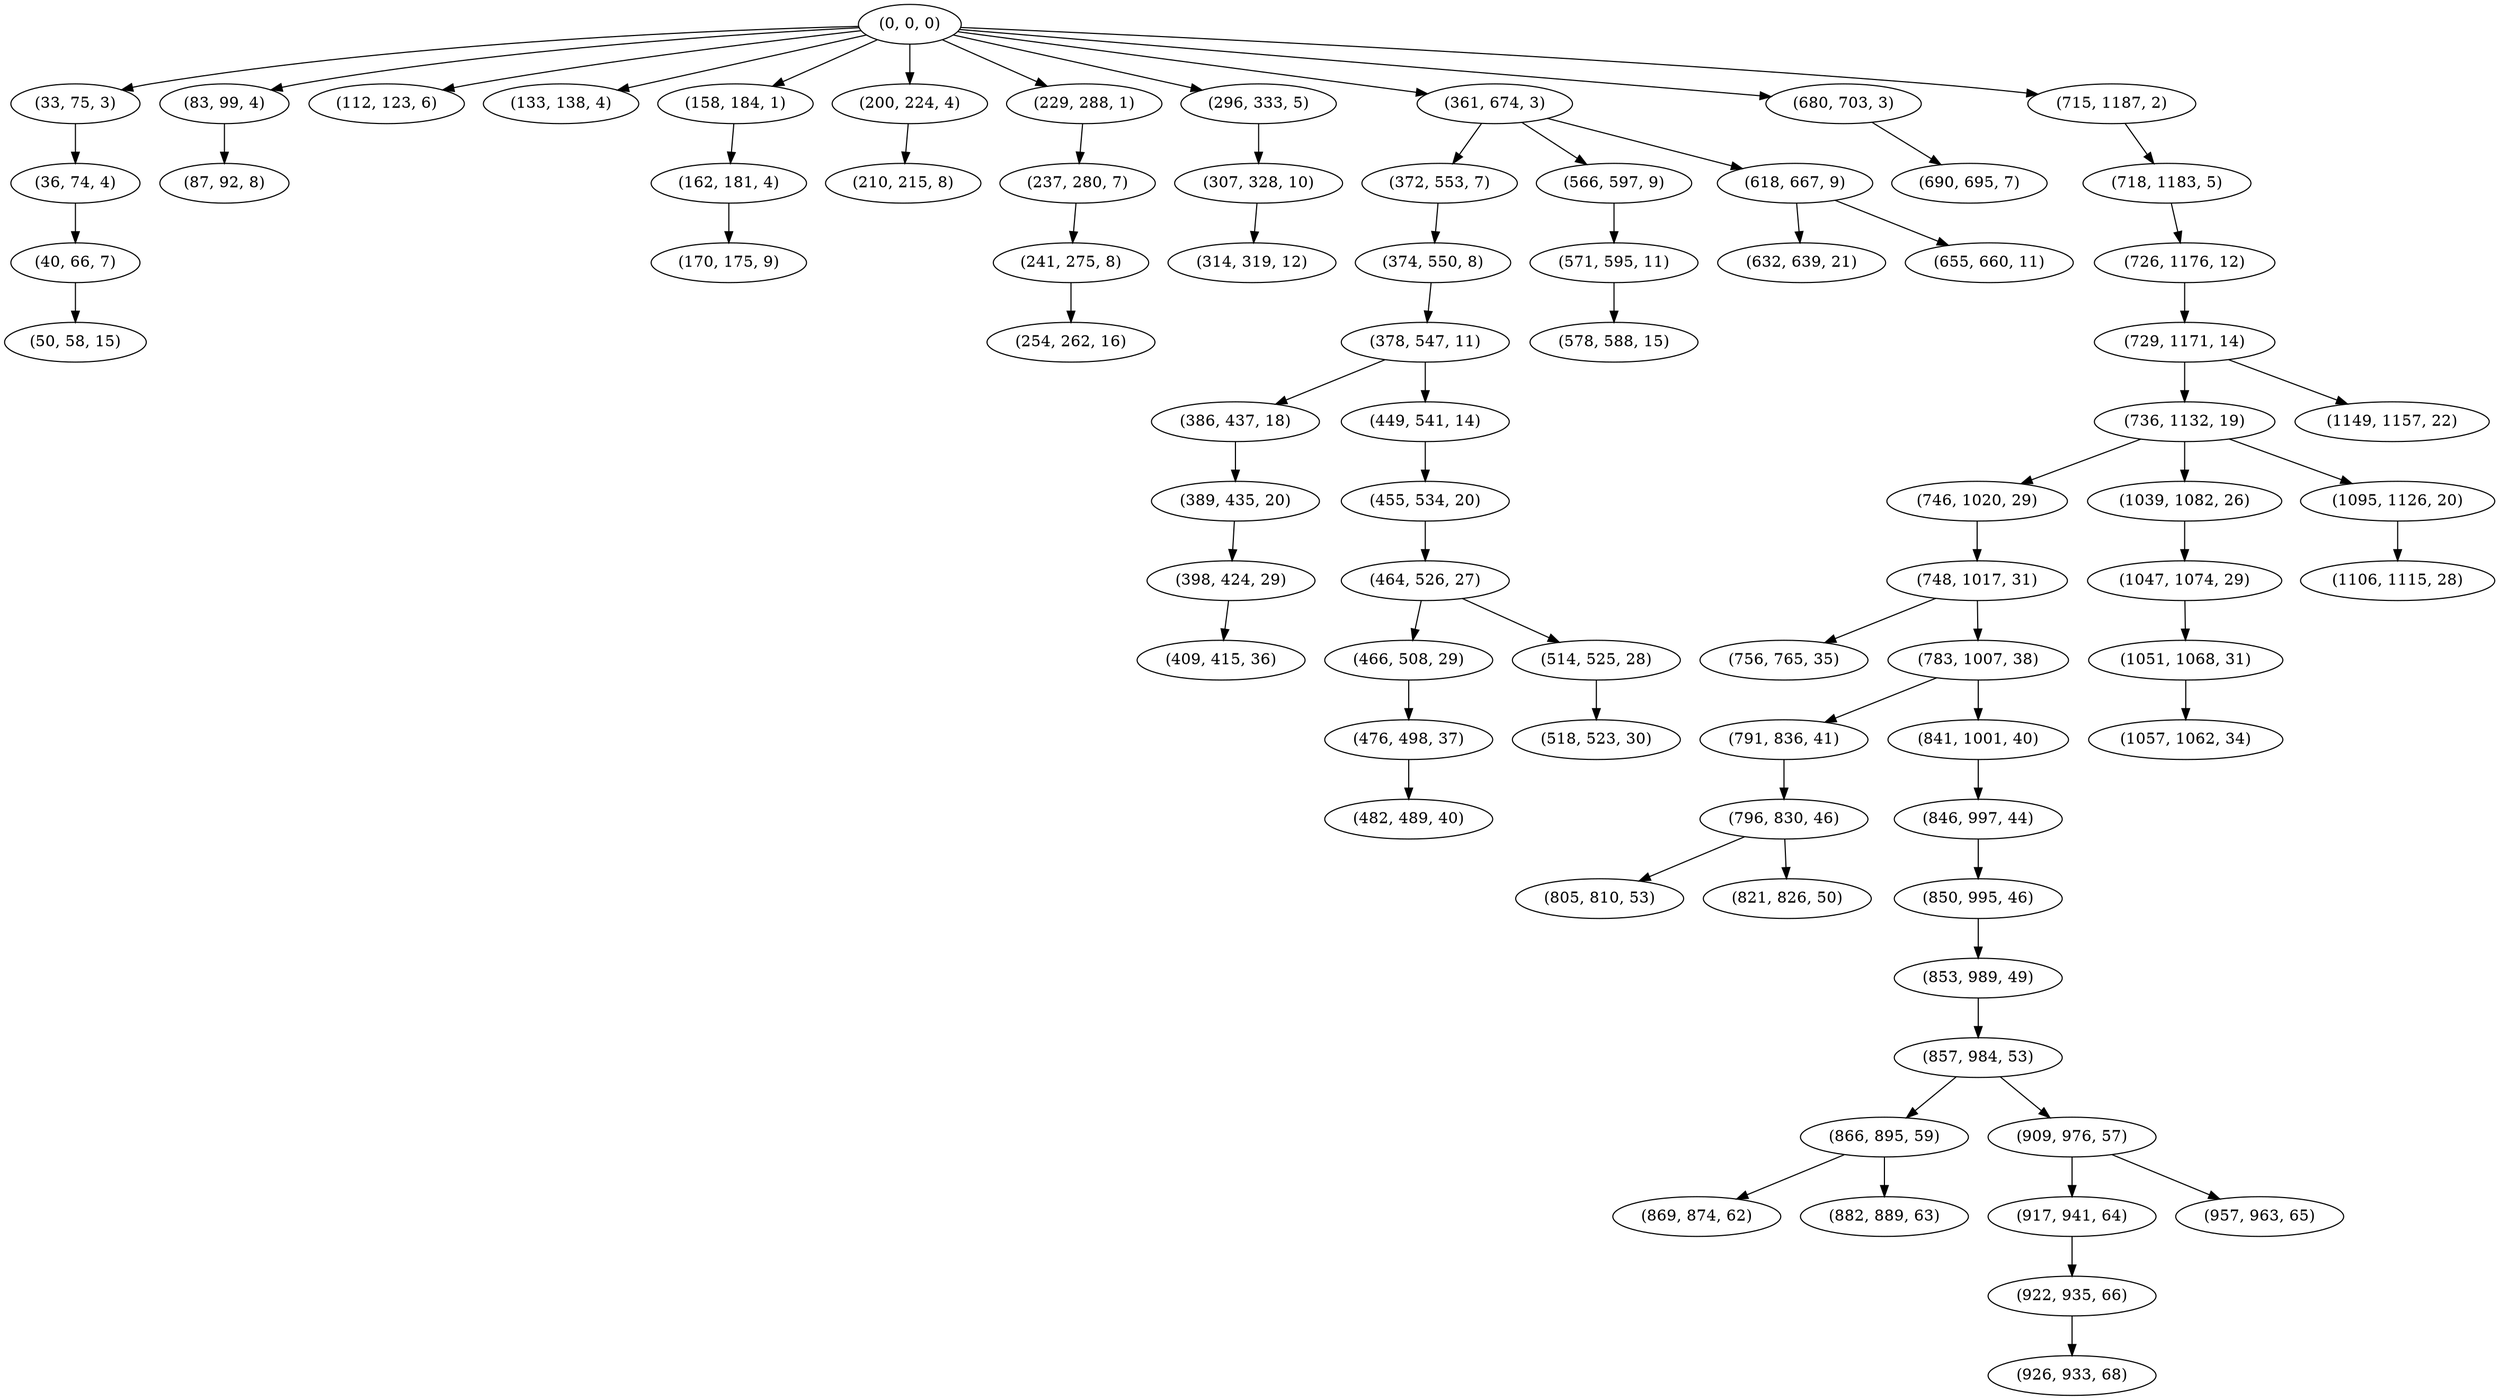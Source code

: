 digraph tree {
    "(0, 0, 0)";
    "(33, 75, 3)";
    "(36, 74, 4)";
    "(40, 66, 7)";
    "(50, 58, 15)";
    "(83, 99, 4)";
    "(87, 92, 8)";
    "(112, 123, 6)";
    "(133, 138, 4)";
    "(158, 184, 1)";
    "(162, 181, 4)";
    "(170, 175, 9)";
    "(200, 224, 4)";
    "(210, 215, 8)";
    "(229, 288, 1)";
    "(237, 280, 7)";
    "(241, 275, 8)";
    "(254, 262, 16)";
    "(296, 333, 5)";
    "(307, 328, 10)";
    "(314, 319, 12)";
    "(361, 674, 3)";
    "(372, 553, 7)";
    "(374, 550, 8)";
    "(378, 547, 11)";
    "(386, 437, 18)";
    "(389, 435, 20)";
    "(398, 424, 29)";
    "(409, 415, 36)";
    "(449, 541, 14)";
    "(455, 534, 20)";
    "(464, 526, 27)";
    "(466, 508, 29)";
    "(476, 498, 37)";
    "(482, 489, 40)";
    "(514, 525, 28)";
    "(518, 523, 30)";
    "(566, 597, 9)";
    "(571, 595, 11)";
    "(578, 588, 15)";
    "(618, 667, 9)";
    "(632, 639, 21)";
    "(655, 660, 11)";
    "(680, 703, 3)";
    "(690, 695, 7)";
    "(715, 1187, 2)";
    "(718, 1183, 5)";
    "(726, 1176, 12)";
    "(729, 1171, 14)";
    "(736, 1132, 19)";
    "(746, 1020, 29)";
    "(748, 1017, 31)";
    "(756, 765, 35)";
    "(783, 1007, 38)";
    "(791, 836, 41)";
    "(796, 830, 46)";
    "(805, 810, 53)";
    "(821, 826, 50)";
    "(841, 1001, 40)";
    "(846, 997, 44)";
    "(850, 995, 46)";
    "(853, 989, 49)";
    "(857, 984, 53)";
    "(866, 895, 59)";
    "(869, 874, 62)";
    "(882, 889, 63)";
    "(909, 976, 57)";
    "(917, 941, 64)";
    "(922, 935, 66)";
    "(926, 933, 68)";
    "(957, 963, 65)";
    "(1039, 1082, 26)";
    "(1047, 1074, 29)";
    "(1051, 1068, 31)";
    "(1057, 1062, 34)";
    "(1095, 1126, 20)";
    "(1106, 1115, 28)";
    "(1149, 1157, 22)";
    "(0, 0, 0)" -> "(33, 75, 3)";
    "(0, 0, 0)" -> "(83, 99, 4)";
    "(0, 0, 0)" -> "(112, 123, 6)";
    "(0, 0, 0)" -> "(133, 138, 4)";
    "(0, 0, 0)" -> "(158, 184, 1)";
    "(0, 0, 0)" -> "(200, 224, 4)";
    "(0, 0, 0)" -> "(229, 288, 1)";
    "(0, 0, 0)" -> "(296, 333, 5)";
    "(0, 0, 0)" -> "(361, 674, 3)";
    "(0, 0, 0)" -> "(680, 703, 3)";
    "(0, 0, 0)" -> "(715, 1187, 2)";
    "(33, 75, 3)" -> "(36, 74, 4)";
    "(36, 74, 4)" -> "(40, 66, 7)";
    "(40, 66, 7)" -> "(50, 58, 15)";
    "(83, 99, 4)" -> "(87, 92, 8)";
    "(158, 184, 1)" -> "(162, 181, 4)";
    "(162, 181, 4)" -> "(170, 175, 9)";
    "(200, 224, 4)" -> "(210, 215, 8)";
    "(229, 288, 1)" -> "(237, 280, 7)";
    "(237, 280, 7)" -> "(241, 275, 8)";
    "(241, 275, 8)" -> "(254, 262, 16)";
    "(296, 333, 5)" -> "(307, 328, 10)";
    "(307, 328, 10)" -> "(314, 319, 12)";
    "(361, 674, 3)" -> "(372, 553, 7)";
    "(361, 674, 3)" -> "(566, 597, 9)";
    "(361, 674, 3)" -> "(618, 667, 9)";
    "(372, 553, 7)" -> "(374, 550, 8)";
    "(374, 550, 8)" -> "(378, 547, 11)";
    "(378, 547, 11)" -> "(386, 437, 18)";
    "(378, 547, 11)" -> "(449, 541, 14)";
    "(386, 437, 18)" -> "(389, 435, 20)";
    "(389, 435, 20)" -> "(398, 424, 29)";
    "(398, 424, 29)" -> "(409, 415, 36)";
    "(449, 541, 14)" -> "(455, 534, 20)";
    "(455, 534, 20)" -> "(464, 526, 27)";
    "(464, 526, 27)" -> "(466, 508, 29)";
    "(464, 526, 27)" -> "(514, 525, 28)";
    "(466, 508, 29)" -> "(476, 498, 37)";
    "(476, 498, 37)" -> "(482, 489, 40)";
    "(514, 525, 28)" -> "(518, 523, 30)";
    "(566, 597, 9)" -> "(571, 595, 11)";
    "(571, 595, 11)" -> "(578, 588, 15)";
    "(618, 667, 9)" -> "(632, 639, 21)";
    "(618, 667, 9)" -> "(655, 660, 11)";
    "(680, 703, 3)" -> "(690, 695, 7)";
    "(715, 1187, 2)" -> "(718, 1183, 5)";
    "(718, 1183, 5)" -> "(726, 1176, 12)";
    "(726, 1176, 12)" -> "(729, 1171, 14)";
    "(729, 1171, 14)" -> "(736, 1132, 19)";
    "(729, 1171, 14)" -> "(1149, 1157, 22)";
    "(736, 1132, 19)" -> "(746, 1020, 29)";
    "(736, 1132, 19)" -> "(1039, 1082, 26)";
    "(736, 1132, 19)" -> "(1095, 1126, 20)";
    "(746, 1020, 29)" -> "(748, 1017, 31)";
    "(748, 1017, 31)" -> "(756, 765, 35)";
    "(748, 1017, 31)" -> "(783, 1007, 38)";
    "(783, 1007, 38)" -> "(791, 836, 41)";
    "(783, 1007, 38)" -> "(841, 1001, 40)";
    "(791, 836, 41)" -> "(796, 830, 46)";
    "(796, 830, 46)" -> "(805, 810, 53)";
    "(796, 830, 46)" -> "(821, 826, 50)";
    "(841, 1001, 40)" -> "(846, 997, 44)";
    "(846, 997, 44)" -> "(850, 995, 46)";
    "(850, 995, 46)" -> "(853, 989, 49)";
    "(853, 989, 49)" -> "(857, 984, 53)";
    "(857, 984, 53)" -> "(866, 895, 59)";
    "(857, 984, 53)" -> "(909, 976, 57)";
    "(866, 895, 59)" -> "(869, 874, 62)";
    "(866, 895, 59)" -> "(882, 889, 63)";
    "(909, 976, 57)" -> "(917, 941, 64)";
    "(909, 976, 57)" -> "(957, 963, 65)";
    "(917, 941, 64)" -> "(922, 935, 66)";
    "(922, 935, 66)" -> "(926, 933, 68)";
    "(1039, 1082, 26)" -> "(1047, 1074, 29)";
    "(1047, 1074, 29)" -> "(1051, 1068, 31)";
    "(1051, 1068, 31)" -> "(1057, 1062, 34)";
    "(1095, 1126, 20)" -> "(1106, 1115, 28)";
}
